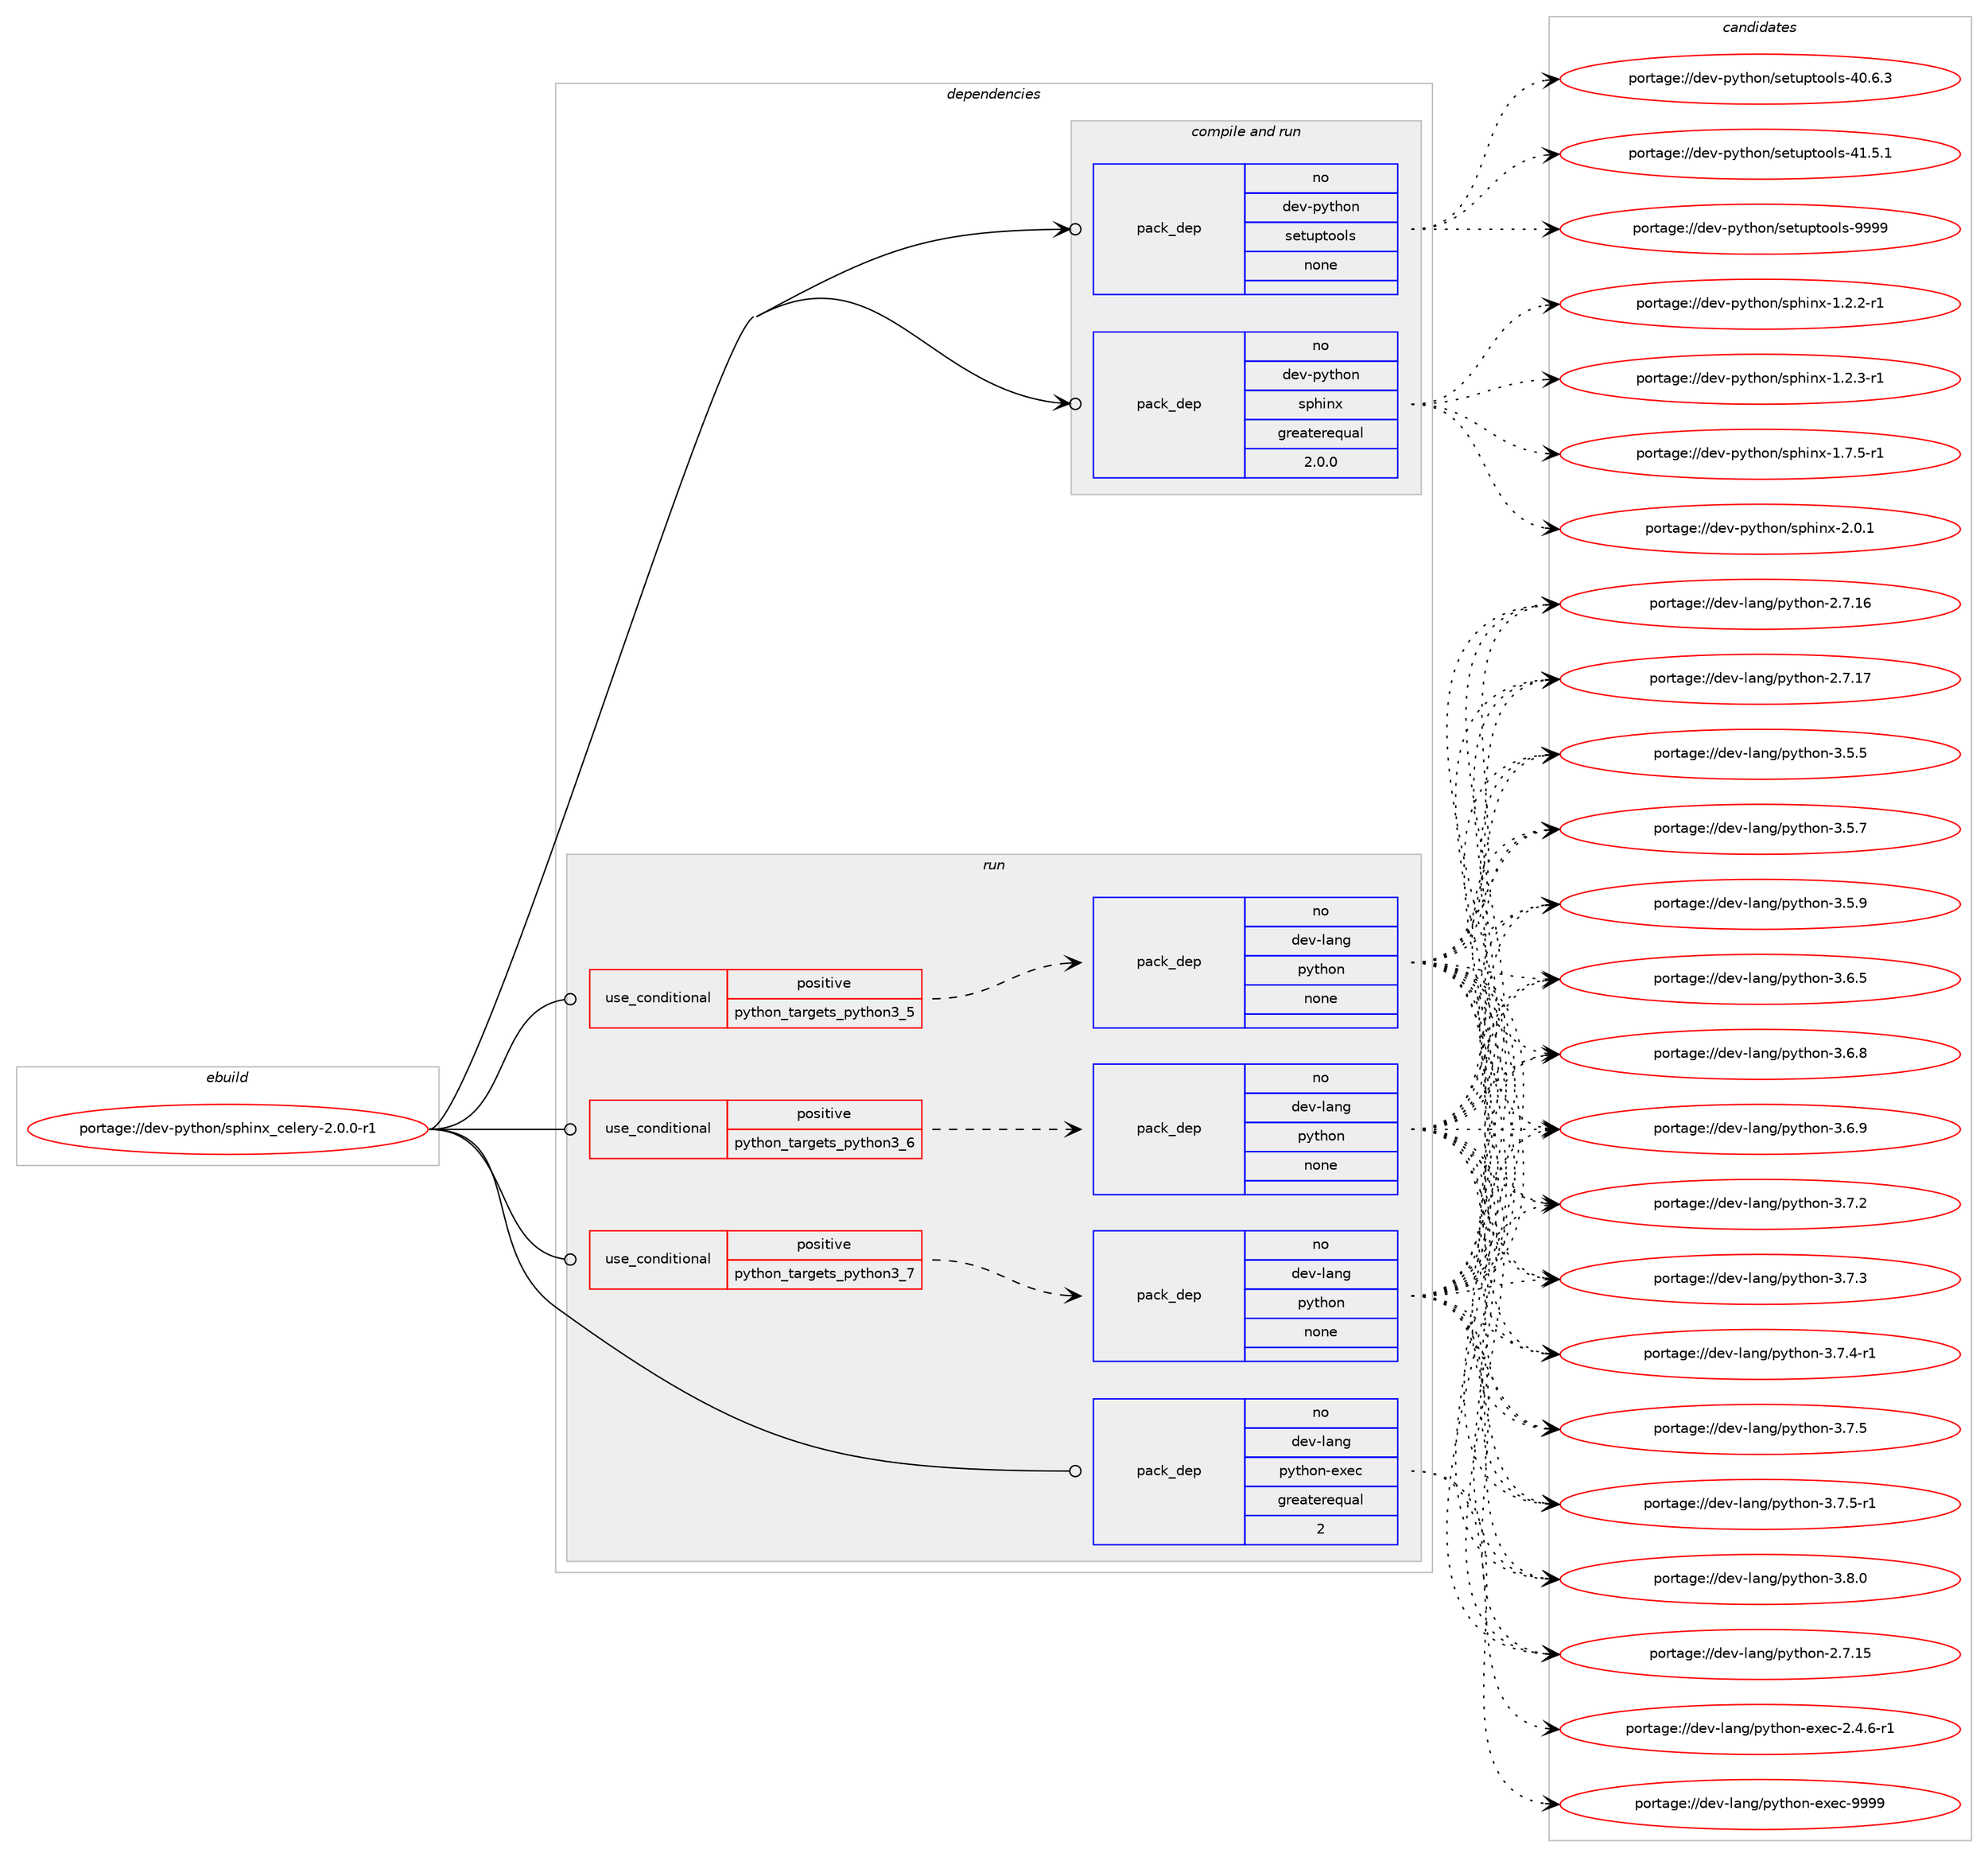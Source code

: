digraph prolog {

# *************
# Graph options
# *************

newrank=true;
concentrate=true;
compound=true;
graph [rankdir=LR,fontname=Helvetica,fontsize=10,ranksep=1.5];#, ranksep=2.5, nodesep=0.2];
edge  [arrowhead=vee];
node  [fontname=Helvetica,fontsize=10];

# **********
# The ebuild
# **********

subgraph cluster_leftcol {
color=gray;
rank=same;
label=<<i>ebuild</i>>;
id [label="portage://dev-python/sphinx_celery-2.0.0-r1", color=red, width=4, href="../dev-python/sphinx_celery-2.0.0-r1.svg"];
}

# ****************
# The dependencies
# ****************

subgraph cluster_midcol {
color=gray;
label=<<i>dependencies</i>>;
subgraph cluster_compile {
fillcolor="#eeeeee";
style=filled;
label=<<i>compile</i>>;
}
subgraph cluster_compileandrun {
fillcolor="#eeeeee";
style=filled;
label=<<i>compile and run</i>>;
subgraph pack130826 {
dependency173214 [label=<<TABLE BORDER="0" CELLBORDER="1" CELLSPACING="0" CELLPADDING="4" WIDTH="220"><TR><TD ROWSPAN="6" CELLPADDING="30">pack_dep</TD></TR><TR><TD WIDTH="110">no</TD></TR><TR><TD>dev-python</TD></TR><TR><TD>setuptools</TD></TR><TR><TD>none</TD></TR><TR><TD></TD></TR></TABLE>>, shape=none, color=blue];
}
id:e -> dependency173214:w [weight=20,style="solid",arrowhead="odotvee"];
subgraph pack130827 {
dependency173215 [label=<<TABLE BORDER="0" CELLBORDER="1" CELLSPACING="0" CELLPADDING="4" WIDTH="220"><TR><TD ROWSPAN="6" CELLPADDING="30">pack_dep</TD></TR><TR><TD WIDTH="110">no</TD></TR><TR><TD>dev-python</TD></TR><TR><TD>sphinx</TD></TR><TR><TD>greaterequal</TD></TR><TR><TD>2.0.0</TD></TR></TABLE>>, shape=none, color=blue];
}
id:e -> dependency173215:w [weight=20,style="solid",arrowhead="odotvee"];
}
subgraph cluster_run {
fillcolor="#eeeeee";
style=filled;
label=<<i>run</i>>;
subgraph cond38985 {
dependency173216 [label=<<TABLE BORDER="0" CELLBORDER="1" CELLSPACING="0" CELLPADDING="4"><TR><TD ROWSPAN="3" CELLPADDING="10">use_conditional</TD></TR><TR><TD>positive</TD></TR><TR><TD>python_targets_python3_5</TD></TR></TABLE>>, shape=none, color=red];
subgraph pack130828 {
dependency173217 [label=<<TABLE BORDER="0" CELLBORDER="1" CELLSPACING="0" CELLPADDING="4" WIDTH="220"><TR><TD ROWSPAN="6" CELLPADDING="30">pack_dep</TD></TR><TR><TD WIDTH="110">no</TD></TR><TR><TD>dev-lang</TD></TR><TR><TD>python</TD></TR><TR><TD>none</TD></TR><TR><TD></TD></TR></TABLE>>, shape=none, color=blue];
}
dependency173216:e -> dependency173217:w [weight=20,style="dashed",arrowhead="vee"];
}
id:e -> dependency173216:w [weight=20,style="solid",arrowhead="odot"];
subgraph cond38986 {
dependency173218 [label=<<TABLE BORDER="0" CELLBORDER="1" CELLSPACING="0" CELLPADDING="4"><TR><TD ROWSPAN="3" CELLPADDING="10">use_conditional</TD></TR><TR><TD>positive</TD></TR><TR><TD>python_targets_python3_6</TD></TR></TABLE>>, shape=none, color=red];
subgraph pack130829 {
dependency173219 [label=<<TABLE BORDER="0" CELLBORDER="1" CELLSPACING="0" CELLPADDING="4" WIDTH="220"><TR><TD ROWSPAN="6" CELLPADDING="30">pack_dep</TD></TR><TR><TD WIDTH="110">no</TD></TR><TR><TD>dev-lang</TD></TR><TR><TD>python</TD></TR><TR><TD>none</TD></TR><TR><TD></TD></TR></TABLE>>, shape=none, color=blue];
}
dependency173218:e -> dependency173219:w [weight=20,style="dashed",arrowhead="vee"];
}
id:e -> dependency173218:w [weight=20,style="solid",arrowhead="odot"];
subgraph cond38987 {
dependency173220 [label=<<TABLE BORDER="0" CELLBORDER="1" CELLSPACING="0" CELLPADDING="4"><TR><TD ROWSPAN="3" CELLPADDING="10">use_conditional</TD></TR><TR><TD>positive</TD></TR><TR><TD>python_targets_python3_7</TD></TR></TABLE>>, shape=none, color=red];
subgraph pack130830 {
dependency173221 [label=<<TABLE BORDER="0" CELLBORDER="1" CELLSPACING="0" CELLPADDING="4" WIDTH="220"><TR><TD ROWSPAN="6" CELLPADDING="30">pack_dep</TD></TR><TR><TD WIDTH="110">no</TD></TR><TR><TD>dev-lang</TD></TR><TR><TD>python</TD></TR><TR><TD>none</TD></TR><TR><TD></TD></TR></TABLE>>, shape=none, color=blue];
}
dependency173220:e -> dependency173221:w [weight=20,style="dashed",arrowhead="vee"];
}
id:e -> dependency173220:w [weight=20,style="solid",arrowhead="odot"];
subgraph pack130831 {
dependency173222 [label=<<TABLE BORDER="0" CELLBORDER="1" CELLSPACING="0" CELLPADDING="4" WIDTH="220"><TR><TD ROWSPAN="6" CELLPADDING="30">pack_dep</TD></TR><TR><TD WIDTH="110">no</TD></TR><TR><TD>dev-lang</TD></TR><TR><TD>python-exec</TD></TR><TR><TD>greaterequal</TD></TR><TR><TD>2</TD></TR></TABLE>>, shape=none, color=blue];
}
id:e -> dependency173222:w [weight=20,style="solid",arrowhead="odot"];
}
}

# **************
# The candidates
# **************

subgraph cluster_choices {
rank=same;
color=gray;
label=<<i>candidates</i>>;

subgraph choice130826 {
color=black;
nodesep=1;
choiceportage100101118451121211161041111104711510111611711211611111110811545524846544651 [label="portage://dev-python/setuptools-40.6.3", color=red, width=4,href="../dev-python/setuptools-40.6.3.svg"];
choiceportage100101118451121211161041111104711510111611711211611111110811545524946534649 [label="portage://dev-python/setuptools-41.5.1", color=red, width=4,href="../dev-python/setuptools-41.5.1.svg"];
choiceportage10010111845112121116104111110471151011161171121161111111081154557575757 [label="portage://dev-python/setuptools-9999", color=red, width=4,href="../dev-python/setuptools-9999.svg"];
dependency173214:e -> choiceportage100101118451121211161041111104711510111611711211611111110811545524846544651:w [style=dotted,weight="100"];
dependency173214:e -> choiceportage100101118451121211161041111104711510111611711211611111110811545524946534649:w [style=dotted,weight="100"];
dependency173214:e -> choiceportage10010111845112121116104111110471151011161171121161111111081154557575757:w [style=dotted,weight="100"];
}
subgraph choice130827 {
color=black;
nodesep=1;
choiceportage10010111845112121116104111110471151121041051101204549465046504511449 [label="portage://dev-python/sphinx-1.2.2-r1", color=red, width=4,href="../dev-python/sphinx-1.2.2-r1.svg"];
choiceportage10010111845112121116104111110471151121041051101204549465046514511449 [label="portage://dev-python/sphinx-1.2.3-r1", color=red, width=4,href="../dev-python/sphinx-1.2.3-r1.svg"];
choiceportage10010111845112121116104111110471151121041051101204549465546534511449 [label="portage://dev-python/sphinx-1.7.5-r1", color=red, width=4,href="../dev-python/sphinx-1.7.5-r1.svg"];
choiceportage1001011184511212111610411111047115112104105110120455046484649 [label="portage://dev-python/sphinx-2.0.1", color=red, width=4,href="../dev-python/sphinx-2.0.1.svg"];
dependency173215:e -> choiceportage10010111845112121116104111110471151121041051101204549465046504511449:w [style=dotted,weight="100"];
dependency173215:e -> choiceportage10010111845112121116104111110471151121041051101204549465046514511449:w [style=dotted,weight="100"];
dependency173215:e -> choiceportage10010111845112121116104111110471151121041051101204549465546534511449:w [style=dotted,weight="100"];
dependency173215:e -> choiceportage1001011184511212111610411111047115112104105110120455046484649:w [style=dotted,weight="100"];
}
subgraph choice130828 {
color=black;
nodesep=1;
choiceportage10010111845108971101034711212111610411111045504655464953 [label="portage://dev-lang/python-2.7.15", color=red, width=4,href="../dev-lang/python-2.7.15.svg"];
choiceportage10010111845108971101034711212111610411111045504655464954 [label="portage://dev-lang/python-2.7.16", color=red, width=4,href="../dev-lang/python-2.7.16.svg"];
choiceportage10010111845108971101034711212111610411111045504655464955 [label="portage://dev-lang/python-2.7.17", color=red, width=4,href="../dev-lang/python-2.7.17.svg"];
choiceportage100101118451089711010347112121116104111110455146534653 [label="portage://dev-lang/python-3.5.5", color=red, width=4,href="../dev-lang/python-3.5.5.svg"];
choiceportage100101118451089711010347112121116104111110455146534655 [label="portage://dev-lang/python-3.5.7", color=red, width=4,href="../dev-lang/python-3.5.7.svg"];
choiceportage100101118451089711010347112121116104111110455146534657 [label="portage://dev-lang/python-3.5.9", color=red, width=4,href="../dev-lang/python-3.5.9.svg"];
choiceportage100101118451089711010347112121116104111110455146544653 [label="portage://dev-lang/python-3.6.5", color=red, width=4,href="../dev-lang/python-3.6.5.svg"];
choiceportage100101118451089711010347112121116104111110455146544656 [label="portage://dev-lang/python-3.6.8", color=red, width=4,href="../dev-lang/python-3.6.8.svg"];
choiceportage100101118451089711010347112121116104111110455146544657 [label="portage://dev-lang/python-3.6.9", color=red, width=4,href="../dev-lang/python-3.6.9.svg"];
choiceportage100101118451089711010347112121116104111110455146554650 [label="portage://dev-lang/python-3.7.2", color=red, width=4,href="../dev-lang/python-3.7.2.svg"];
choiceportage100101118451089711010347112121116104111110455146554651 [label="portage://dev-lang/python-3.7.3", color=red, width=4,href="../dev-lang/python-3.7.3.svg"];
choiceportage1001011184510897110103471121211161041111104551465546524511449 [label="portage://dev-lang/python-3.7.4-r1", color=red, width=4,href="../dev-lang/python-3.7.4-r1.svg"];
choiceportage100101118451089711010347112121116104111110455146554653 [label="portage://dev-lang/python-3.7.5", color=red, width=4,href="../dev-lang/python-3.7.5.svg"];
choiceportage1001011184510897110103471121211161041111104551465546534511449 [label="portage://dev-lang/python-3.7.5-r1", color=red, width=4,href="../dev-lang/python-3.7.5-r1.svg"];
choiceportage100101118451089711010347112121116104111110455146564648 [label="portage://dev-lang/python-3.8.0", color=red, width=4,href="../dev-lang/python-3.8.0.svg"];
dependency173217:e -> choiceportage10010111845108971101034711212111610411111045504655464953:w [style=dotted,weight="100"];
dependency173217:e -> choiceportage10010111845108971101034711212111610411111045504655464954:w [style=dotted,weight="100"];
dependency173217:e -> choiceportage10010111845108971101034711212111610411111045504655464955:w [style=dotted,weight="100"];
dependency173217:e -> choiceportage100101118451089711010347112121116104111110455146534653:w [style=dotted,weight="100"];
dependency173217:e -> choiceportage100101118451089711010347112121116104111110455146534655:w [style=dotted,weight="100"];
dependency173217:e -> choiceportage100101118451089711010347112121116104111110455146534657:w [style=dotted,weight="100"];
dependency173217:e -> choiceportage100101118451089711010347112121116104111110455146544653:w [style=dotted,weight="100"];
dependency173217:e -> choiceportage100101118451089711010347112121116104111110455146544656:w [style=dotted,weight="100"];
dependency173217:e -> choiceportage100101118451089711010347112121116104111110455146544657:w [style=dotted,weight="100"];
dependency173217:e -> choiceportage100101118451089711010347112121116104111110455146554650:w [style=dotted,weight="100"];
dependency173217:e -> choiceportage100101118451089711010347112121116104111110455146554651:w [style=dotted,weight="100"];
dependency173217:e -> choiceportage1001011184510897110103471121211161041111104551465546524511449:w [style=dotted,weight="100"];
dependency173217:e -> choiceportage100101118451089711010347112121116104111110455146554653:w [style=dotted,weight="100"];
dependency173217:e -> choiceportage1001011184510897110103471121211161041111104551465546534511449:w [style=dotted,weight="100"];
dependency173217:e -> choiceportage100101118451089711010347112121116104111110455146564648:w [style=dotted,weight="100"];
}
subgraph choice130829 {
color=black;
nodesep=1;
choiceportage10010111845108971101034711212111610411111045504655464953 [label="portage://dev-lang/python-2.7.15", color=red, width=4,href="../dev-lang/python-2.7.15.svg"];
choiceportage10010111845108971101034711212111610411111045504655464954 [label="portage://dev-lang/python-2.7.16", color=red, width=4,href="../dev-lang/python-2.7.16.svg"];
choiceportage10010111845108971101034711212111610411111045504655464955 [label="portage://dev-lang/python-2.7.17", color=red, width=4,href="../dev-lang/python-2.7.17.svg"];
choiceportage100101118451089711010347112121116104111110455146534653 [label="portage://dev-lang/python-3.5.5", color=red, width=4,href="../dev-lang/python-3.5.5.svg"];
choiceportage100101118451089711010347112121116104111110455146534655 [label="portage://dev-lang/python-3.5.7", color=red, width=4,href="../dev-lang/python-3.5.7.svg"];
choiceportage100101118451089711010347112121116104111110455146534657 [label="portage://dev-lang/python-3.5.9", color=red, width=4,href="../dev-lang/python-3.5.9.svg"];
choiceportage100101118451089711010347112121116104111110455146544653 [label="portage://dev-lang/python-3.6.5", color=red, width=4,href="../dev-lang/python-3.6.5.svg"];
choiceportage100101118451089711010347112121116104111110455146544656 [label="portage://dev-lang/python-3.6.8", color=red, width=4,href="../dev-lang/python-3.6.8.svg"];
choiceportage100101118451089711010347112121116104111110455146544657 [label="portage://dev-lang/python-3.6.9", color=red, width=4,href="../dev-lang/python-3.6.9.svg"];
choiceportage100101118451089711010347112121116104111110455146554650 [label="portage://dev-lang/python-3.7.2", color=red, width=4,href="../dev-lang/python-3.7.2.svg"];
choiceportage100101118451089711010347112121116104111110455146554651 [label="portage://dev-lang/python-3.7.3", color=red, width=4,href="../dev-lang/python-3.7.3.svg"];
choiceportage1001011184510897110103471121211161041111104551465546524511449 [label="portage://dev-lang/python-3.7.4-r1", color=red, width=4,href="../dev-lang/python-3.7.4-r1.svg"];
choiceportage100101118451089711010347112121116104111110455146554653 [label="portage://dev-lang/python-3.7.5", color=red, width=4,href="../dev-lang/python-3.7.5.svg"];
choiceportage1001011184510897110103471121211161041111104551465546534511449 [label="portage://dev-lang/python-3.7.5-r1", color=red, width=4,href="../dev-lang/python-3.7.5-r1.svg"];
choiceportage100101118451089711010347112121116104111110455146564648 [label="portage://dev-lang/python-3.8.0", color=red, width=4,href="../dev-lang/python-3.8.0.svg"];
dependency173219:e -> choiceportage10010111845108971101034711212111610411111045504655464953:w [style=dotted,weight="100"];
dependency173219:e -> choiceportage10010111845108971101034711212111610411111045504655464954:w [style=dotted,weight="100"];
dependency173219:e -> choiceportage10010111845108971101034711212111610411111045504655464955:w [style=dotted,weight="100"];
dependency173219:e -> choiceportage100101118451089711010347112121116104111110455146534653:w [style=dotted,weight="100"];
dependency173219:e -> choiceportage100101118451089711010347112121116104111110455146534655:w [style=dotted,weight="100"];
dependency173219:e -> choiceportage100101118451089711010347112121116104111110455146534657:w [style=dotted,weight="100"];
dependency173219:e -> choiceportage100101118451089711010347112121116104111110455146544653:w [style=dotted,weight="100"];
dependency173219:e -> choiceportage100101118451089711010347112121116104111110455146544656:w [style=dotted,weight="100"];
dependency173219:e -> choiceportage100101118451089711010347112121116104111110455146544657:w [style=dotted,weight="100"];
dependency173219:e -> choiceportage100101118451089711010347112121116104111110455146554650:w [style=dotted,weight="100"];
dependency173219:e -> choiceportage100101118451089711010347112121116104111110455146554651:w [style=dotted,weight="100"];
dependency173219:e -> choiceportage1001011184510897110103471121211161041111104551465546524511449:w [style=dotted,weight="100"];
dependency173219:e -> choiceportage100101118451089711010347112121116104111110455146554653:w [style=dotted,weight="100"];
dependency173219:e -> choiceportage1001011184510897110103471121211161041111104551465546534511449:w [style=dotted,weight="100"];
dependency173219:e -> choiceportage100101118451089711010347112121116104111110455146564648:w [style=dotted,weight="100"];
}
subgraph choice130830 {
color=black;
nodesep=1;
choiceportage10010111845108971101034711212111610411111045504655464953 [label="portage://dev-lang/python-2.7.15", color=red, width=4,href="../dev-lang/python-2.7.15.svg"];
choiceportage10010111845108971101034711212111610411111045504655464954 [label="portage://dev-lang/python-2.7.16", color=red, width=4,href="../dev-lang/python-2.7.16.svg"];
choiceportage10010111845108971101034711212111610411111045504655464955 [label="portage://dev-lang/python-2.7.17", color=red, width=4,href="../dev-lang/python-2.7.17.svg"];
choiceportage100101118451089711010347112121116104111110455146534653 [label="portage://dev-lang/python-3.5.5", color=red, width=4,href="../dev-lang/python-3.5.5.svg"];
choiceportage100101118451089711010347112121116104111110455146534655 [label="portage://dev-lang/python-3.5.7", color=red, width=4,href="../dev-lang/python-3.5.7.svg"];
choiceportage100101118451089711010347112121116104111110455146534657 [label="portage://dev-lang/python-3.5.9", color=red, width=4,href="../dev-lang/python-3.5.9.svg"];
choiceportage100101118451089711010347112121116104111110455146544653 [label="portage://dev-lang/python-3.6.5", color=red, width=4,href="../dev-lang/python-3.6.5.svg"];
choiceportage100101118451089711010347112121116104111110455146544656 [label="portage://dev-lang/python-3.6.8", color=red, width=4,href="../dev-lang/python-3.6.8.svg"];
choiceportage100101118451089711010347112121116104111110455146544657 [label="portage://dev-lang/python-3.6.9", color=red, width=4,href="../dev-lang/python-3.6.9.svg"];
choiceportage100101118451089711010347112121116104111110455146554650 [label="portage://dev-lang/python-3.7.2", color=red, width=4,href="../dev-lang/python-3.7.2.svg"];
choiceportage100101118451089711010347112121116104111110455146554651 [label="portage://dev-lang/python-3.7.3", color=red, width=4,href="../dev-lang/python-3.7.3.svg"];
choiceportage1001011184510897110103471121211161041111104551465546524511449 [label="portage://dev-lang/python-3.7.4-r1", color=red, width=4,href="../dev-lang/python-3.7.4-r1.svg"];
choiceportage100101118451089711010347112121116104111110455146554653 [label="portage://dev-lang/python-3.7.5", color=red, width=4,href="../dev-lang/python-3.7.5.svg"];
choiceportage1001011184510897110103471121211161041111104551465546534511449 [label="portage://dev-lang/python-3.7.5-r1", color=red, width=4,href="../dev-lang/python-3.7.5-r1.svg"];
choiceportage100101118451089711010347112121116104111110455146564648 [label="portage://dev-lang/python-3.8.0", color=red, width=4,href="../dev-lang/python-3.8.0.svg"];
dependency173221:e -> choiceportage10010111845108971101034711212111610411111045504655464953:w [style=dotted,weight="100"];
dependency173221:e -> choiceportage10010111845108971101034711212111610411111045504655464954:w [style=dotted,weight="100"];
dependency173221:e -> choiceportage10010111845108971101034711212111610411111045504655464955:w [style=dotted,weight="100"];
dependency173221:e -> choiceportage100101118451089711010347112121116104111110455146534653:w [style=dotted,weight="100"];
dependency173221:e -> choiceportage100101118451089711010347112121116104111110455146534655:w [style=dotted,weight="100"];
dependency173221:e -> choiceportage100101118451089711010347112121116104111110455146534657:w [style=dotted,weight="100"];
dependency173221:e -> choiceportage100101118451089711010347112121116104111110455146544653:w [style=dotted,weight="100"];
dependency173221:e -> choiceportage100101118451089711010347112121116104111110455146544656:w [style=dotted,weight="100"];
dependency173221:e -> choiceportage100101118451089711010347112121116104111110455146544657:w [style=dotted,weight="100"];
dependency173221:e -> choiceportage100101118451089711010347112121116104111110455146554650:w [style=dotted,weight="100"];
dependency173221:e -> choiceportage100101118451089711010347112121116104111110455146554651:w [style=dotted,weight="100"];
dependency173221:e -> choiceportage1001011184510897110103471121211161041111104551465546524511449:w [style=dotted,weight="100"];
dependency173221:e -> choiceportage100101118451089711010347112121116104111110455146554653:w [style=dotted,weight="100"];
dependency173221:e -> choiceportage1001011184510897110103471121211161041111104551465546534511449:w [style=dotted,weight="100"];
dependency173221:e -> choiceportage100101118451089711010347112121116104111110455146564648:w [style=dotted,weight="100"];
}
subgraph choice130831 {
color=black;
nodesep=1;
choiceportage10010111845108971101034711212111610411111045101120101994550465246544511449 [label="portage://dev-lang/python-exec-2.4.6-r1", color=red, width=4,href="../dev-lang/python-exec-2.4.6-r1.svg"];
choiceportage10010111845108971101034711212111610411111045101120101994557575757 [label="portage://dev-lang/python-exec-9999", color=red, width=4,href="../dev-lang/python-exec-9999.svg"];
dependency173222:e -> choiceportage10010111845108971101034711212111610411111045101120101994550465246544511449:w [style=dotted,weight="100"];
dependency173222:e -> choiceportage10010111845108971101034711212111610411111045101120101994557575757:w [style=dotted,weight="100"];
}
}

}
